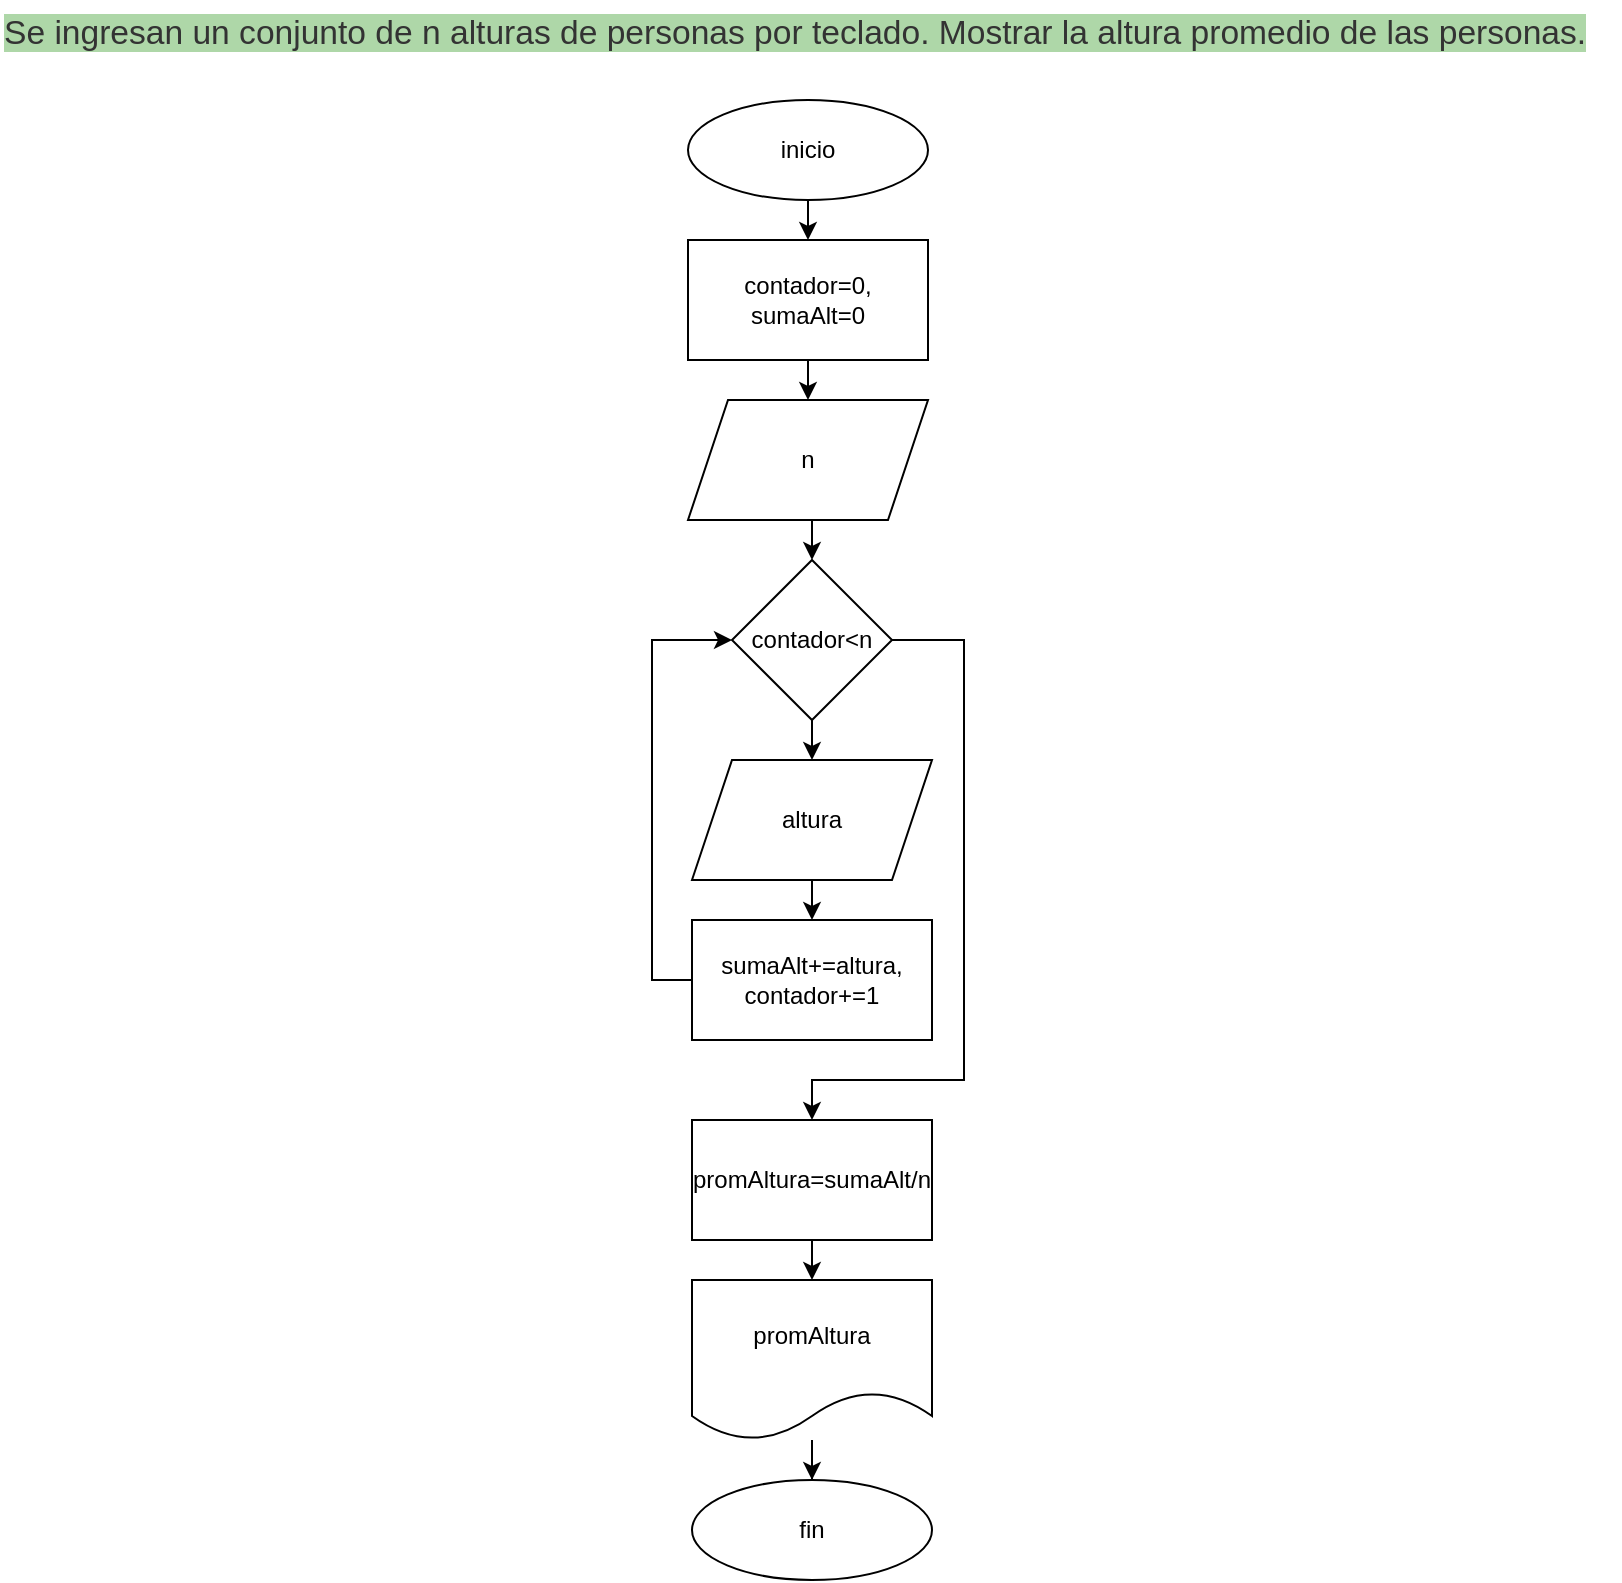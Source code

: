 <mxfile version="20.6.2" type="device"><diagram id="ek2Z9k7z-c7_B1STm4VI" name="Página-1"><mxGraphModel dx="852" dy="514" grid="1" gridSize="10" guides="1" tooltips="1" connect="1" arrows="1" fold="1" page="1" pageScale="1" pageWidth="827" pageHeight="1169" math="0" shadow="0"><root><mxCell id="0"/><mxCell id="1" parent="0"/><mxCell id="vFNq0x76jhHzv3kN2Eb7-1" value="&lt;span style=&quot;color: rgb(51, 51, 51); font-family: sans-serif, arial; font-size: 16.8px; font-style: normal; font-variant-ligatures: normal; font-variant-caps: normal; font-weight: 400; letter-spacing: normal; orphans: 2; text-align: left; text-indent: 0px; text-transform: none; widows: 2; word-spacing: 0px; -webkit-text-stroke-width: 0px; background-color: rgb(174, 215, 168); text-decoration-thickness: initial; text-decoration-style: initial; text-decoration-color: initial; float: none; display: inline !important;&quot;&gt;Se ingresan un conjunto de n alturas de personas por teclado. Mostrar la altura promedio de las personas.&lt;/span&gt;" style="text;whiteSpace=wrap;html=1;" vertex="1" parent="1"><mxGeometry x="10" width="810" height="40" as="geometry"/></mxCell><mxCell id="vFNq0x76jhHzv3kN2Eb7-4" style="edgeStyle=orthogonalEdgeStyle;rounded=0;orthogonalLoop=1;jettySize=auto;html=1;exitX=0.5;exitY=1;exitDx=0;exitDy=0;entryX=0.5;entryY=0;entryDx=0;entryDy=0;" edge="1" parent="1" source="vFNq0x76jhHzv3kN2Eb7-2" target="vFNq0x76jhHzv3kN2Eb7-3"><mxGeometry relative="1" as="geometry"/></mxCell><mxCell id="vFNq0x76jhHzv3kN2Eb7-2" value="inicio" style="ellipse;whiteSpace=wrap;html=1;" vertex="1" parent="1"><mxGeometry x="354" y="50" width="120" height="50" as="geometry"/></mxCell><mxCell id="vFNq0x76jhHzv3kN2Eb7-21" style="edgeStyle=orthogonalEdgeStyle;rounded=0;orthogonalLoop=1;jettySize=auto;html=1;exitX=0.5;exitY=1;exitDx=0;exitDy=0;entryX=0.5;entryY=0;entryDx=0;entryDy=0;" edge="1" parent="1" source="vFNq0x76jhHzv3kN2Eb7-3" target="vFNq0x76jhHzv3kN2Eb7-20"><mxGeometry relative="1" as="geometry"/></mxCell><mxCell id="vFNq0x76jhHzv3kN2Eb7-3" value="contador=0, sumaAlt=0" style="rounded=0;whiteSpace=wrap;html=1;" vertex="1" parent="1"><mxGeometry x="354" y="120" width="120" height="60" as="geometry"/></mxCell><mxCell id="vFNq0x76jhHzv3kN2Eb7-8" style="edgeStyle=orthogonalEdgeStyle;rounded=0;orthogonalLoop=1;jettySize=auto;html=1;exitX=0.5;exitY=1;exitDx=0;exitDy=0;entryX=0.5;entryY=0;entryDx=0;entryDy=0;" edge="1" parent="1" source="vFNq0x76jhHzv3kN2Eb7-5" target="vFNq0x76jhHzv3kN2Eb7-7"><mxGeometry relative="1" as="geometry"/></mxCell><mxCell id="vFNq0x76jhHzv3kN2Eb7-14" style="edgeStyle=orthogonalEdgeStyle;rounded=0;orthogonalLoop=1;jettySize=auto;html=1;exitX=1;exitY=0.5;exitDx=0;exitDy=0;entryX=0.5;entryY=0;entryDx=0;entryDy=0;" edge="1" parent="1" source="vFNq0x76jhHzv3kN2Eb7-5" target="vFNq0x76jhHzv3kN2Eb7-12"><mxGeometry relative="1" as="geometry"><Array as="points"><mxPoint x="492" y="320"/><mxPoint x="492" y="540"/><mxPoint x="416" y="540"/></Array></mxGeometry></mxCell><mxCell id="vFNq0x76jhHzv3kN2Eb7-5" value="contador&amp;lt;n" style="rhombus;whiteSpace=wrap;html=1;" vertex="1" parent="1"><mxGeometry x="376" y="280" width="80" height="80" as="geometry"/></mxCell><mxCell id="vFNq0x76jhHzv3kN2Eb7-10" style="edgeStyle=orthogonalEdgeStyle;rounded=0;orthogonalLoop=1;jettySize=auto;html=1;exitX=0.5;exitY=1;exitDx=0;exitDy=0;entryX=0.5;entryY=0;entryDx=0;entryDy=0;" edge="1" parent="1" source="vFNq0x76jhHzv3kN2Eb7-7" target="vFNq0x76jhHzv3kN2Eb7-9"><mxGeometry relative="1" as="geometry"/></mxCell><mxCell id="vFNq0x76jhHzv3kN2Eb7-7" value="altura" style="shape=parallelogram;perimeter=parallelogramPerimeter;whiteSpace=wrap;html=1;fixedSize=1;" vertex="1" parent="1"><mxGeometry x="356" y="380" width="120" height="60" as="geometry"/></mxCell><mxCell id="vFNq0x76jhHzv3kN2Eb7-11" style="edgeStyle=orthogonalEdgeStyle;rounded=0;orthogonalLoop=1;jettySize=auto;html=1;exitX=0;exitY=0.5;exitDx=0;exitDy=0;entryX=0;entryY=0.5;entryDx=0;entryDy=0;" edge="1" parent="1" source="vFNq0x76jhHzv3kN2Eb7-9" target="vFNq0x76jhHzv3kN2Eb7-5"><mxGeometry relative="1" as="geometry"/></mxCell><mxCell id="vFNq0x76jhHzv3kN2Eb7-9" value="sumaAlt+=altura, contador+=1" style="rounded=0;whiteSpace=wrap;html=1;" vertex="1" parent="1"><mxGeometry x="356" y="460" width="120" height="60" as="geometry"/></mxCell><mxCell id="vFNq0x76jhHzv3kN2Eb7-16" style="edgeStyle=orthogonalEdgeStyle;rounded=0;orthogonalLoop=1;jettySize=auto;html=1;exitX=0.5;exitY=1;exitDx=0;exitDy=0;entryX=0.5;entryY=0;entryDx=0;entryDy=0;" edge="1" parent="1" source="vFNq0x76jhHzv3kN2Eb7-12" target="vFNq0x76jhHzv3kN2Eb7-15"><mxGeometry relative="1" as="geometry"/></mxCell><mxCell id="vFNq0x76jhHzv3kN2Eb7-12" value="promAltura=sumaAlt/n" style="rounded=0;whiteSpace=wrap;html=1;" vertex="1" parent="1"><mxGeometry x="356" y="560" width="120" height="60" as="geometry"/></mxCell><mxCell id="vFNq0x76jhHzv3kN2Eb7-18" style="edgeStyle=orthogonalEdgeStyle;rounded=0;orthogonalLoop=1;jettySize=auto;html=1;entryX=0.5;entryY=0;entryDx=0;entryDy=0;" edge="1" parent="1" source="vFNq0x76jhHzv3kN2Eb7-15" target="vFNq0x76jhHzv3kN2Eb7-17"><mxGeometry relative="1" as="geometry"/></mxCell><mxCell id="vFNq0x76jhHzv3kN2Eb7-15" value="promAltura" style="shape=document;whiteSpace=wrap;html=1;boundedLbl=1;" vertex="1" parent="1"><mxGeometry x="356" y="640" width="120" height="80" as="geometry"/></mxCell><mxCell id="vFNq0x76jhHzv3kN2Eb7-17" value="fin" style="ellipse;whiteSpace=wrap;html=1;" vertex="1" parent="1"><mxGeometry x="356" y="740" width="120" height="50" as="geometry"/></mxCell><mxCell id="vFNq0x76jhHzv3kN2Eb7-22" style="edgeStyle=orthogonalEdgeStyle;rounded=0;orthogonalLoop=1;jettySize=auto;html=1;exitX=0.5;exitY=1;exitDx=0;exitDy=0;entryX=0.5;entryY=0;entryDx=0;entryDy=0;" edge="1" parent="1" source="vFNq0x76jhHzv3kN2Eb7-20" target="vFNq0x76jhHzv3kN2Eb7-5"><mxGeometry relative="1" as="geometry"/></mxCell><mxCell id="vFNq0x76jhHzv3kN2Eb7-20" value="n" style="shape=parallelogram;perimeter=parallelogramPerimeter;whiteSpace=wrap;html=1;fixedSize=1;" vertex="1" parent="1"><mxGeometry x="354" y="200" width="120" height="60" as="geometry"/></mxCell></root></mxGraphModel></diagram></mxfile>